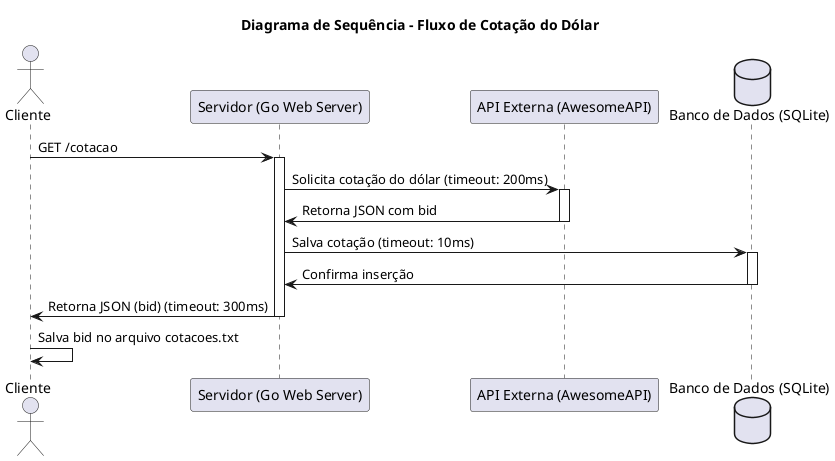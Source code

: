 
@startuml
title Diagrama de Sequência - Fluxo de Cotação do Dólar

actor Cliente
participant "Servidor (Go Web Server)" as Servidor
participant "API Externa (AwesomeAPI)" as API
database "Banco de Dados (SQLite)" as DB

Cliente -> Servidor: GET /cotacao
activate Servidor

Servidor -> API: Solicita cotação do dólar (timeout: 200ms)
activate API
API -> Servidor: Retorna JSON com bid
deactivate API

Servidor -> DB: Salva cotação (timeout: 10ms)
activate DB
DB -> Servidor: Confirma inserção
deactivate DB

Servidor -> Cliente: Retorna JSON (bid) (timeout: 300ms)
deactivate Servidor

Cliente -> Cliente: Salva bid no arquivo cotacoes.txt

@enduml
